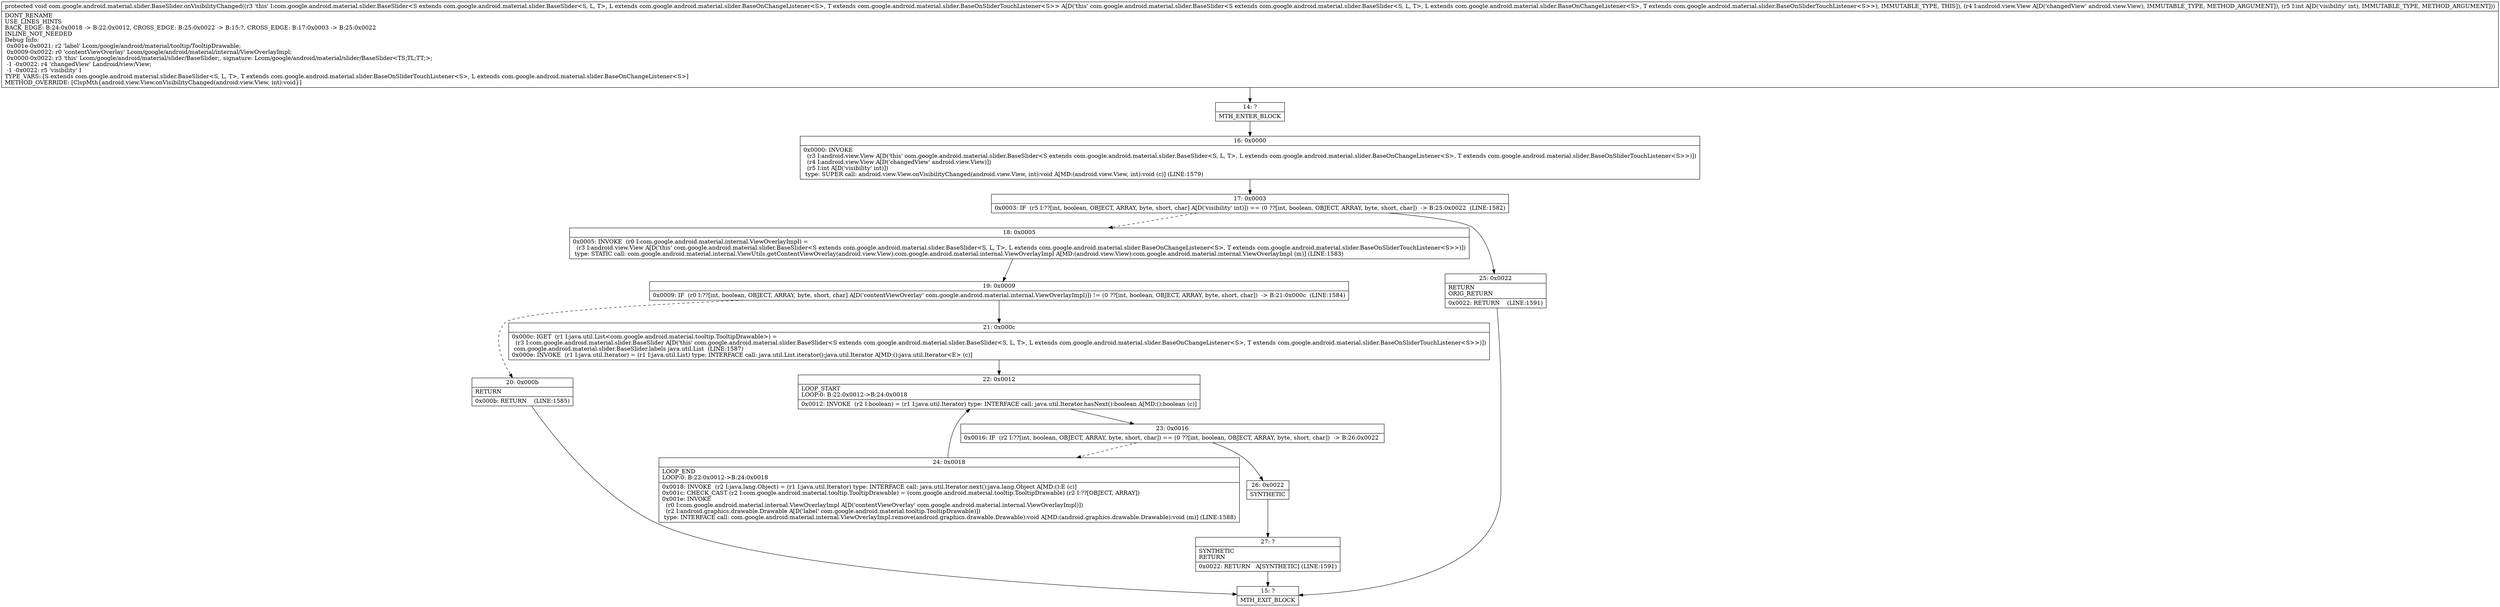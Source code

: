 digraph "CFG forcom.google.android.material.slider.BaseSlider.onVisibilityChanged(Landroid\/view\/View;I)V" {
Node_14 [shape=record,label="{14\:\ ?|MTH_ENTER_BLOCK\l}"];
Node_16 [shape=record,label="{16\:\ 0x0000|0x0000: INVOKE  \l  (r3 I:android.view.View A[D('this' com.google.android.material.slider.BaseSlider\<S extends com.google.android.material.slider.BaseSlider\<S, L, T\>, L extends com.google.android.material.slider.BaseOnChangeListener\<S\>, T extends com.google.android.material.slider.BaseOnSliderTouchListener\<S\>\>)])\l  (r4 I:android.view.View A[D('changedView' android.view.View)])\l  (r5 I:int A[D('visibility' int)])\l type: SUPER call: android.view.View.onVisibilityChanged(android.view.View, int):void A[MD:(android.view.View, int):void (c)] (LINE:1579)\l}"];
Node_17 [shape=record,label="{17\:\ 0x0003|0x0003: IF  (r5 I:??[int, boolean, OBJECT, ARRAY, byte, short, char] A[D('visibility' int)]) == (0 ??[int, boolean, OBJECT, ARRAY, byte, short, char])  \-\> B:25:0x0022  (LINE:1582)\l}"];
Node_18 [shape=record,label="{18\:\ 0x0005|0x0005: INVOKE  (r0 I:com.google.android.material.internal.ViewOverlayImpl) = \l  (r3 I:android.view.View A[D('this' com.google.android.material.slider.BaseSlider\<S extends com.google.android.material.slider.BaseSlider\<S, L, T\>, L extends com.google.android.material.slider.BaseOnChangeListener\<S\>, T extends com.google.android.material.slider.BaseOnSliderTouchListener\<S\>\>)])\l type: STATIC call: com.google.android.material.internal.ViewUtils.getContentViewOverlay(android.view.View):com.google.android.material.internal.ViewOverlayImpl A[MD:(android.view.View):com.google.android.material.internal.ViewOverlayImpl (m)] (LINE:1583)\l}"];
Node_19 [shape=record,label="{19\:\ 0x0009|0x0009: IF  (r0 I:??[int, boolean, OBJECT, ARRAY, byte, short, char] A[D('contentViewOverlay' com.google.android.material.internal.ViewOverlayImpl)]) != (0 ??[int, boolean, OBJECT, ARRAY, byte, short, char])  \-\> B:21:0x000c  (LINE:1584)\l}"];
Node_20 [shape=record,label="{20\:\ 0x000b|RETURN\l|0x000b: RETURN    (LINE:1585)\l}"];
Node_15 [shape=record,label="{15\:\ ?|MTH_EXIT_BLOCK\l}"];
Node_21 [shape=record,label="{21\:\ 0x000c|0x000c: IGET  (r1 I:java.util.List\<com.google.android.material.tooltip.TooltipDrawable\>) = \l  (r3 I:com.google.android.material.slider.BaseSlider A[D('this' com.google.android.material.slider.BaseSlider\<S extends com.google.android.material.slider.BaseSlider\<S, L, T\>, L extends com.google.android.material.slider.BaseOnChangeListener\<S\>, T extends com.google.android.material.slider.BaseOnSliderTouchListener\<S\>\>)])\l com.google.android.material.slider.BaseSlider.labels java.util.List  (LINE:1587)\l0x000e: INVOKE  (r1 I:java.util.Iterator) = (r1 I:java.util.List) type: INTERFACE call: java.util.List.iterator():java.util.Iterator A[MD:():java.util.Iterator\<E\> (c)]\l}"];
Node_22 [shape=record,label="{22\:\ 0x0012|LOOP_START\lLOOP:0: B:22:0x0012\-\>B:24:0x0018\l|0x0012: INVOKE  (r2 I:boolean) = (r1 I:java.util.Iterator) type: INTERFACE call: java.util.Iterator.hasNext():boolean A[MD:():boolean (c)]\l}"];
Node_23 [shape=record,label="{23\:\ 0x0016|0x0016: IF  (r2 I:??[int, boolean, OBJECT, ARRAY, byte, short, char]) == (0 ??[int, boolean, OBJECT, ARRAY, byte, short, char])  \-\> B:26:0x0022 \l}"];
Node_24 [shape=record,label="{24\:\ 0x0018|LOOP_END\lLOOP:0: B:22:0x0012\-\>B:24:0x0018\l|0x0018: INVOKE  (r2 I:java.lang.Object) = (r1 I:java.util.Iterator) type: INTERFACE call: java.util.Iterator.next():java.lang.Object A[MD:():E (c)]\l0x001c: CHECK_CAST (r2 I:com.google.android.material.tooltip.TooltipDrawable) = (com.google.android.material.tooltip.TooltipDrawable) (r2 I:??[OBJECT, ARRAY]) \l0x001e: INVOKE  \l  (r0 I:com.google.android.material.internal.ViewOverlayImpl A[D('contentViewOverlay' com.google.android.material.internal.ViewOverlayImpl)])\l  (r2 I:android.graphics.drawable.Drawable A[D('label' com.google.android.material.tooltip.TooltipDrawable)])\l type: INTERFACE call: com.google.android.material.internal.ViewOverlayImpl.remove(android.graphics.drawable.Drawable):void A[MD:(android.graphics.drawable.Drawable):void (m)] (LINE:1588)\l}"];
Node_26 [shape=record,label="{26\:\ 0x0022|SYNTHETIC\l}"];
Node_27 [shape=record,label="{27\:\ ?|SYNTHETIC\lRETURN\l|0x0022: RETURN   A[SYNTHETIC] (LINE:1591)\l}"];
Node_25 [shape=record,label="{25\:\ 0x0022|RETURN\lORIG_RETURN\l|0x0022: RETURN    (LINE:1591)\l}"];
MethodNode[shape=record,label="{protected void com.google.android.material.slider.BaseSlider.onVisibilityChanged((r3 'this' I:com.google.android.material.slider.BaseSlider\<S extends com.google.android.material.slider.BaseSlider\<S, L, T\>, L extends com.google.android.material.slider.BaseOnChangeListener\<S\>, T extends com.google.android.material.slider.BaseOnSliderTouchListener\<S\>\> A[D('this' com.google.android.material.slider.BaseSlider\<S extends com.google.android.material.slider.BaseSlider\<S, L, T\>, L extends com.google.android.material.slider.BaseOnChangeListener\<S\>, T extends com.google.android.material.slider.BaseOnSliderTouchListener\<S\>\>), IMMUTABLE_TYPE, THIS]), (r4 I:android.view.View A[D('changedView' android.view.View), IMMUTABLE_TYPE, METHOD_ARGUMENT]), (r5 I:int A[D('visibility' int), IMMUTABLE_TYPE, METHOD_ARGUMENT]))  | DONT_RENAME\lUSE_LINES_HINTS\lBACK_EDGE: B:24:0x0018 \-\> B:22:0x0012, CROSS_EDGE: B:25:0x0022 \-\> B:15:?, CROSS_EDGE: B:17:0x0003 \-\> B:25:0x0022\lINLINE_NOT_NEEDED\lDebug Info:\l  0x001e\-0x0021: r2 'label' Lcom\/google\/android\/material\/tooltip\/TooltipDrawable;\l  0x0009\-0x0022: r0 'contentViewOverlay' Lcom\/google\/android\/material\/internal\/ViewOverlayImpl;\l  0x0000\-0x0022: r3 'this' Lcom\/google\/android\/material\/slider\/BaseSlider;, signature: Lcom\/google\/android\/material\/slider\/BaseSlider\<TS;TL;TT;\>;\l  \-1 \-0x0022: r4 'changedView' Landroid\/view\/View;\l  \-1 \-0x0022: r5 'visibility' I\lTYPE_VARS: [S extends com.google.android.material.slider.BaseSlider\<S, L, T\>, T extends com.google.android.material.slider.BaseOnSliderTouchListener\<S\>, L extends com.google.android.material.slider.BaseOnChangeListener\<S\>]\lMETHOD_OVERRIDE: [ClspMth\{android.view.View.onVisibilityChanged(android.view.View, int):void\}]\l}"];
MethodNode -> Node_14;Node_14 -> Node_16;
Node_16 -> Node_17;
Node_17 -> Node_18[style=dashed];
Node_17 -> Node_25;
Node_18 -> Node_19;
Node_19 -> Node_20[style=dashed];
Node_19 -> Node_21;
Node_20 -> Node_15;
Node_21 -> Node_22;
Node_22 -> Node_23;
Node_23 -> Node_24[style=dashed];
Node_23 -> Node_26;
Node_24 -> Node_22;
Node_26 -> Node_27;
Node_27 -> Node_15;
Node_25 -> Node_15;
}

